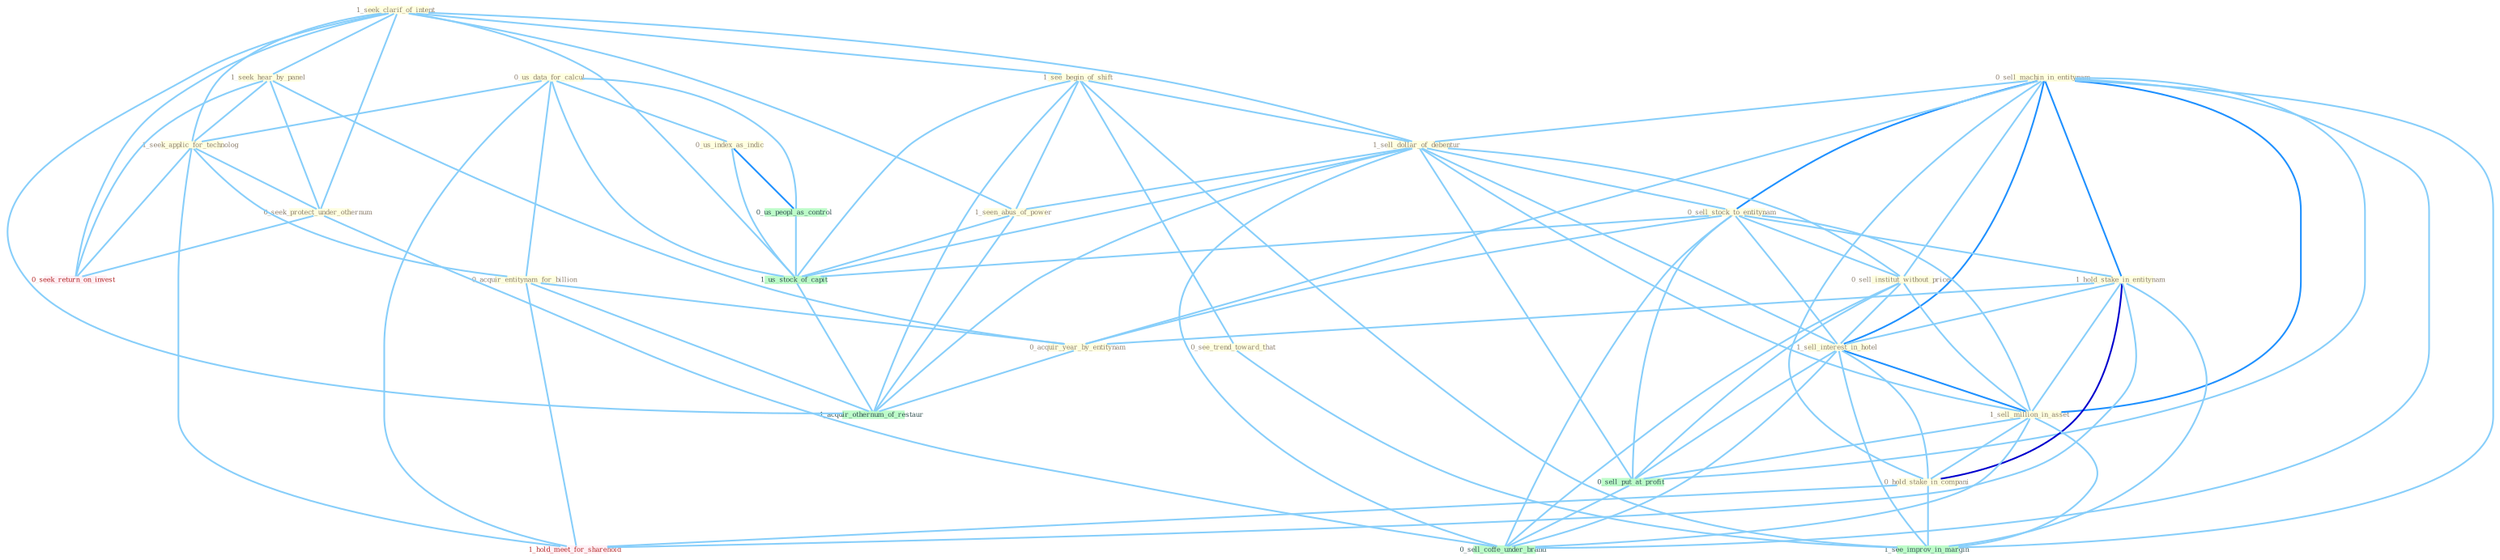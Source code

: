 Graph G{ 
    node
    [shape=polygon,style=filled,width=.5,height=.06,color="#BDFCC9",fixedsize=true,fontsize=4,
    fontcolor="#2f4f4f"];
    {node
    [color="#ffffe0", fontcolor="#8b7d6b"] "1_seek_clarif_of_intent " "0_us_data_for_calcul " "0_sell_machin_in_entitynam " "1_see_begin_of_shift " "1_seek_hear_by_panel " "1_sell_dollar_of_debentur " "0_sell_stock_to_entitynam " "0_see_trend_toward_that " "1_seek_applic_for_technolog " "0_us_index_as_indic " "1_hold_stake_in_entitynam " "0_seek_protect_under_othernum " "0_sell_institut_without_price " "0_acquir_entitynam_for_billion " "0_acquir_year_by_entitynam " "1_seen_abus_of_power " "1_sell_interest_in_hotel " "1_sell_million_in_asset " "0_hold_stake_in_compani "}
{node [color="#fff0f5", fontcolor="#b22222"] "0_seek_return_on_invest " "1_hold_meet_for_sharehold "}
edge [color="#B0E2FF"];

	"1_seek_clarif_of_intent " -- "1_see_begin_of_shift " [w="1", color="#87cefa" ];
	"1_seek_clarif_of_intent " -- "1_seek_hear_by_panel " [w="1", color="#87cefa" ];
	"1_seek_clarif_of_intent " -- "1_sell_dollar_of_debentur " [w="1", color="#87cefa" ];
	"1_seek_clarif_of_intent " -- "1_seek_applic_for_technolog " [w="1", color="#87cefa" ];
	"1_seek_clarif_of_intent " -- "0_seek_protect_under_othernum " [w="1", color="#87cefa" ];
	"1_seek_clarif_of_intent " -- "1_seen_abus_of_power " [w="1", color="#87cefa" ];
	"1_seek_clarif_of_intent " -- "0_seek_return_on_invest " [w="1", color="#87cefa" ];
	"1_seek_clarif_of_intent " -- "1_us_stock_of_capit " [w="1", color="#87cefa" ];
	"1_seek_clarif_of_intent " -- "1_acquir_othernum_of_restaur " [w="1", color="#87cefa" ];
	"0_us_data_for_calcul " -- "1_seek_applic_for_technolog " [w="1", color="#87cefa" ];
	"0_us_data_for_calcul " -- "0_us_index_as_indic " [w="1", color="#87cefa" ];
	"0_us_data_for_calcul " -- "0_acquir_entitynam_for_billion " [w="1", color="#87cefa" ];
	"0_us_data_for_calcul " -- "0_us_peopl_as_control " [w="1", color="#87cefa" ];
	"0_us_data_for_calcul " -- "1_us_stock_of_capit " [w="1", color="#87cefa" ];
	"0_us_data_for_calcul " -- "1_hold_meet_for_sharehold " [w="1", color="#87cefa" ];
	"0_sell_machin_in_entitynam " -- "1_sell_dollar_of_debentur " [w="1", color="#87cefa" ];
	"0_sell_machin_in_entitynam " -- "0_sell_stock_to_entitynam " [w="2", color="#1e90ff" , len=0.8];
	"0_sell_machin_in_entitynam " -- "1_hold_stake_in_entitynam " [w="2", color="#1e90ff" , len=0.8];
	"0_sell_machin_in_entitynam " -- "0_sell_institut_without_price " [w="1", color="#87cefa" ];
	"0_sell_machin_in_entitynam " -- "0_acquir_year_by_entitynam " [w="1", color="#87cefa" ];
	"0_sell_machin_in_entitynam " -- "1_sell_interest_in_hotel " [w="2", color="#1e90ff" , len=0.8];
	"0_sell_machin_in_entitynam " -- "1_sell_million_in_asset " [w="2", color="#1e90ff" , len=0.8];
	"0_sell_machin_in_entitynam " -- "0_hold_stake_in_compani " [w="1", color="#87cefa" ];
	"0_sell_machin_in_entitynam " -- "0_sell_put_at_profit " [w="1", color="#87cefa" ];
	"0_sell_machin_in_entitynam " -- "1_see_improv_in_margin " [w="1", color="#87cefa" ];
	"0_sell_machin_in_entitynam " -- "0_sell_coffe_under_brand " [w="1", color="#87cefa" ];
	"1_see_begin_of_shift " -- "1_sell_dollar_of_debentur " [w="1", color="#87cefa" ];
	"1_see_begin_of_shift " -- "0_see_trend_toward_that " [w="1", color="#87cefa" ];
	"1_see_begin_of_shift " -- "1_seen_abus_of_power " [w="1", color="#87cefa" ];
	"1_see_begin_of_shift " -- "1_us_stock_of_capit " [w="1", color="#87cefa" ];
	"1_see_begin_of_shift " -- "1_see_improv_in_margin " [w="1", color="#87cefa" ];
	"1_see_begin_of_shift " -- "1_acquir_othernum_of_restaur " [w="1", color="#87cefa" ];
	"1_seek_hear_by_panel " -- "1_seek_applic_for_technolog " [w="1", color="#87cefa" ];
	"1_seek_hear_by_panel " -- "0_seek_protect_under_othernum " [w="1", color="#87cefa" ];
	"1_seek_hear_by_panel " -- "0_acquir_year_by_entitynam " [w="1", color="#87cefa" ];
	"1_seek_hear_by_panel " -- "0_seek_return_on_invest " [w="1", color="#87cefa" ];
	"1_sell_dollar_of_debentur " -- "0_sell_stock_to_entitynam " [w="1", color="#87cefa" ];
	"1_sell_dollar_of_debentur " -- "0_sell_institut_without_price " [w="1", color="#87cefa" ];
	"1_sell_dollar_of_debentur " -- "1_seen_abus_of_power " [w="1", color="#87cefa" ];
	"1_sell_dollar_of_debentur " -- "1_sell_interest_in_hotel " [w="1", color="#87cefa" ];
	"1_sell_dollar_of_debentur " -- "1_sell_million_in_asset " [w="1", color="#87cefa" ];
	"1_sell_dollar_of_debentur " -- "0_sell_put_at_profit " [w="1", color="#87cefa" ];
	"1_sell_dollar_of_debentur " -- "1_us_stock_of_capit " [w="1", color="#87cefa" ];
	"1_sell_dollar_of_debentur " -- "0_sell_coffe_under_brand " [w="1", color="#87cefa" ];
	"1_sell_dollar_of_debentur " -- "1_acquir_othernum_of_restaur " [w="1", color="#87cefa" ];
	"0_sell_stock_to_entitynam " -- "1_hold_stake_in_entitynam " [w="1", color="#87cefa" ];
	"0_sell_stock_to_entitynam " -- "0_sell_institut_without_price " [w="1", color="#87cefa" ];
	"0_sell_stock_to_entitynam " -- "0_acquir_year_by_entitynam " [w="1", color="#87cefa" ];
	"0_sell_stock_to_entitynam " -- "1_sell_interest_in_hotel " [w="1", color="#87cefa" ];
	"0_sell_stock_to_entitynam " -- "1_sell_million_in_asset " [w="1", color="#87cefa" ];
	"0_sell_stock_to_entitynam " -- "0_sell_put_at_profit " [w="1", color="#87cefa" ];
	"0_sell_stock_to_entitynam " -- "1_us_stock_of_capit " [w="1", color="#87cefa" ];
	"0_sell_stock_to_entitynam " -- "0_sell_coffe_under_brand " [w="1", color="#87cefa" ];
	"0_see_trend_toward_that " -- "1_see_improv_in_margin " [w="1", color="#87cefa" ];
	"1_seek_applic_for_technolog " -- "0_seek_protect_under_othernum " [w="1", color="#87cefa" ];
	"1_seek_applic_for_technolog " -- "0_acquir_entitynam_for_billion " [w="1", color="#87cefa" ];
	"1_seek_applic_for_technolog " -- "0_seek_return_on_invest " [w="1", color="#87cefa" ];
	"1_seek_applic_for_technolog " -- "1_hold_meet_for_sharehold " [w="1", color="#87cefa" ];
	"0_us_index_as_indic " -- "0_us_peopl_as_control " [w="2", color="#1e90ff" , len=0.8];
	"0_us_index_as_indic " -- "1_us_stock_of_capit " [w="1", color="#87cefa" ];
	"1_hold_stake_in_entitynam " -- "0_acquir_year_by_entitynam " [w="1", color="#87cefa" ];
	"1_hold_stake_in_entitynam " -- "1_sell_interest_in_hotel " [w="1", color="#87cefa" ];
	"1_hold_stake_in_entitynam " -- "1_sell_million_in_asset " [w="1", color="#87cefa" ];
	"1_hold_stake_in_entitynam " -- "0_hold_stake_in_compani " [w="3", color="#0000cd" , len=0.6];
	"1_hold_stake_in_entitynam " -- "1_see_improv_in_margin " [w="1", color="#87cefa" ];
	"1_hold_stake_in_entitynam " -- "1_hold_meet_for_sharehold " [w="1", color="#87cefa" ];
	"0_seek_protect_under_othernum " -- "0_seek_return_on_invest " [w="1", color="#87cefa" ];
	"0_seek_protect_under_othernum " -- "0_sell_coffe_under_brand " [w="1", color="#87cefa" ];
	"0_sell_institut_without_price " -- "1_sell_interest_in_hotel " [w="1", color="#87cefa" ];
	"0_sell_institut_without_price " -- "1_sell_million_in_asset " [w="1", color="#87cefa" ];
	"0_sell_institut_without_price " -- "0_sell_put_at_profit " [w="1", color="#87cefa" ];
	"0_sell_institut_without_price " -- "0_sell_coffe_under_brand " [w="1", color="#87cefa" ];
	"0_acquir_entitynam_for_billion " -- "0_acquir_year_by_entitynam " [w="1", color="#87cefa" ];
	"0_acquir_entitynam_for_billion " -- "1_hold_meet_for_sharehold " [w="1", color="#87cefa" ];
	"0_acquir_entitynam_for_billion " -- "1_acquir_othernum_of_restaur " [w="1", color="#87cefa" ];
	"0_acquir_year_by_entitynam " -- "1_acquir_othernum_of_restaur " [w="1", color="#87cefa" ];
	"1_seen_abus_of_power " -- "1_us_stock_of_capit " [w="1", color="#87cefa" ];
	"1_seen_abus_of_power " -- "1_acquir_othernum_of_restaur " [w="1", color="#87cefa" ];
	"1_sell_interest_in_hotel " -- "1_sell_million_in_asset " [w="2", color="#1e90ff" , len=0.8];
	"1_sell_interest_in_hotel " -- "0_hold_stake_in_compani " [w="1", color="#87cefa" ];
	"1_sell_interest_in_hotel " -- "0_sell_put_at_profit " [w="1", color="#87cefa" ];
	"1_sell_interest_in_hotel " -- "1_see_improv_in_margin " [w="1", color="#87cefa" ];
	"1_sell_interest_in_hotel " -- "0_sell_coffe_under_brand " [w="1", color="#87cefa" ];
	"1_sell_million_in_asset " -- "0_hold_stake_in_compani " [w="1", color="#87cefa" ];
	"1_sell_million_in_asset " -- "0_sell_put_at_profit " [w="1", color="#87cefa" ];
	"1_sell_million_in_asset " -- "1_see_improv_in_margin " [w="1", color="#87cefa" ];
	"1_sell_million_in_asset " -- "0_sell_coffe_under_brand " [w="1", color="#87cefa" ];
	"0_hold_stake_in_compani " -- "1_see_improv_in_margin " [w="1", color="#87cefa" ];
	"0_hold_stake_in_compani " -- "1_hold_meet_for_sharehold " [w="1", color="#87cefa" ];
	"0_us_peopl_as_control " -- "1_us_stock_of_capit " [w="1", color="#87cefa" ];
	"0_sell_put_at_profit " -- "0_sell_coffe_under_brand " [w="1", color="#87cefa" ];
	"1_us_stock_of_capit " -- "1_acquir_othernum_of_restaur " [w="1", color="#87cefa" ];
}